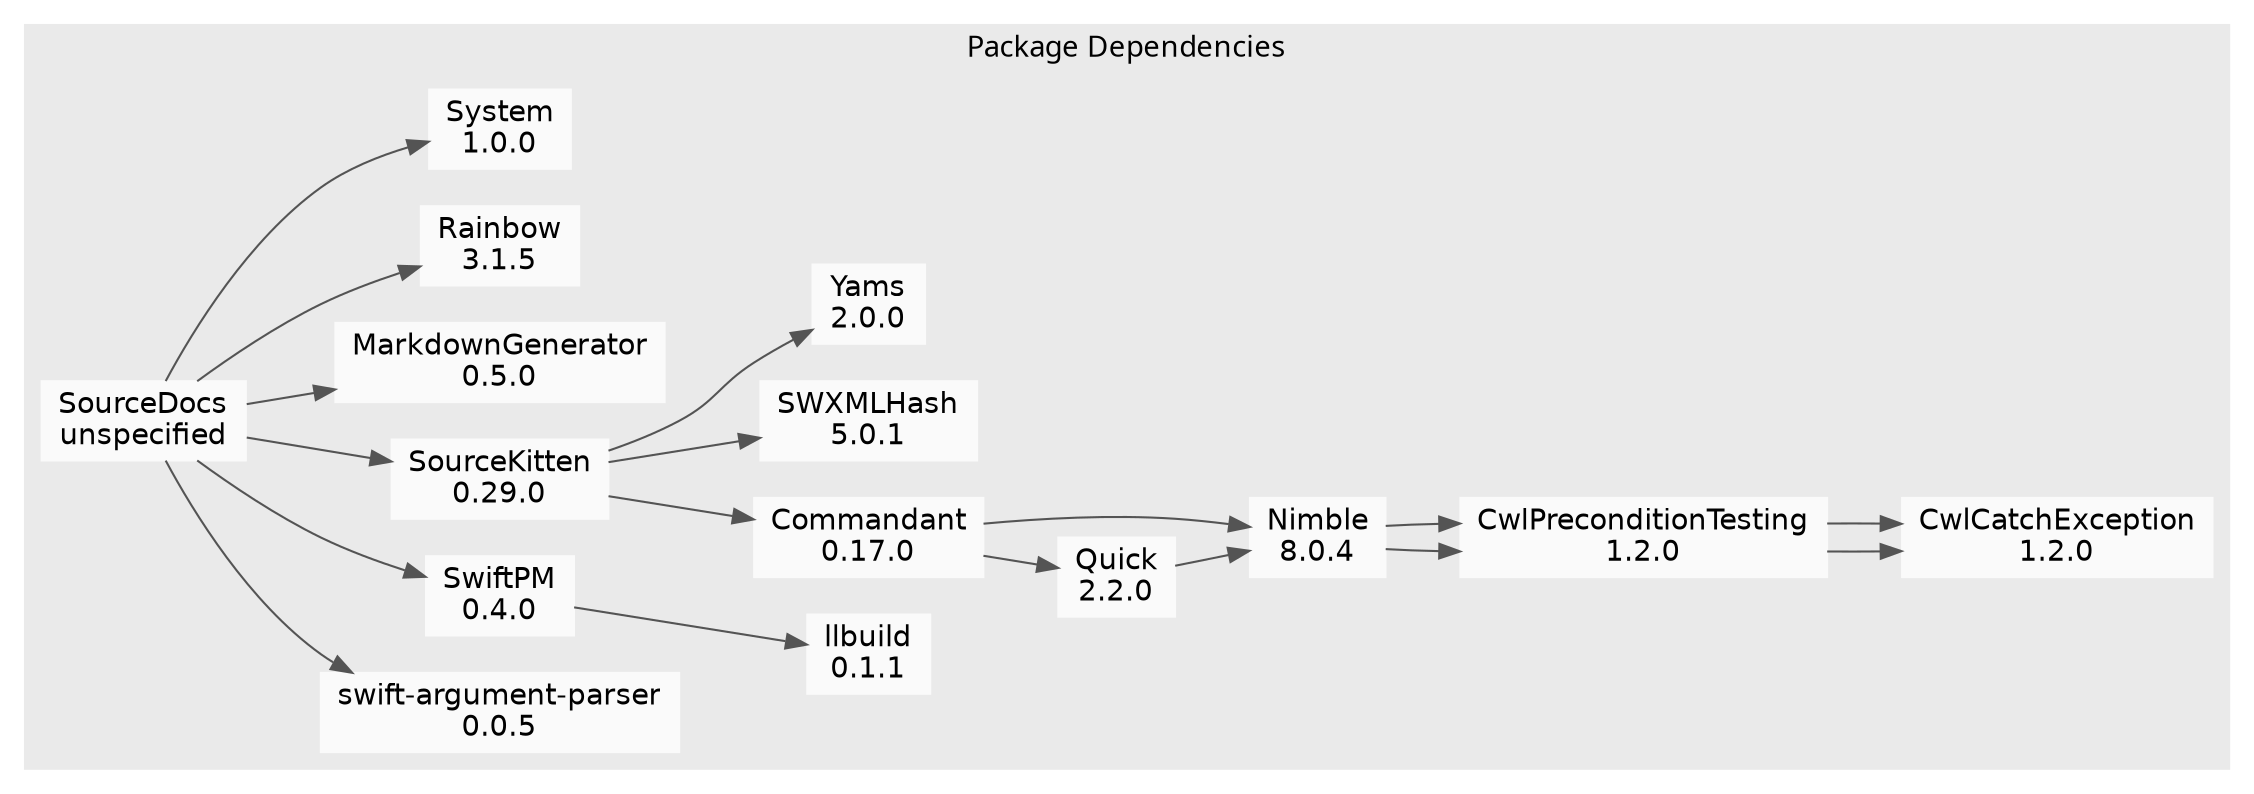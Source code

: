 digraph PackageDependencyGraph {
    rankdir = LR
    graph [fontname="Helvetica-light", style = filled, color = "#eaeaea"]
    node [shape=box, fontname="Helvetica", style=filled, color="#fafafa"]
    edge [color="#545454"]

    subgraph cluster {
        label = "Package Dependencies"
        "SourceDocs\nunspecified" -> "swift-argument-parser\n0.0.5"
        "SourceDocs\nunspecified" -> "SwiftPM\n0.4.0"
        "SourceDocs\nunspecified" -> "SourceKitten\n0.29.0"
        "SourceDocs\nunspecified" -> "MarkdownGenerator\n0.5.0"
        "SourceDocs\nunspecified" -> "Rainbow\n3.1.5"
        "SourceDocs\nunspecified" -> "System\n1.0.0"
        "SwiftPM\n0.4.0" -> "llbuild\n0.1.1"
        "SourceKitten\n0.29.0" -> "Commandant\n0.17.0"
        "SourceKitten\n0.29.0" -> "SWXMLHash\n5.0.1"
        "SourceKitten\n0.29.0" -> "Yams\n2.0.0"
        "Commandant\n0.17.0" -> "Quick\n2.2.0"
        "Commandant\n0.17.0" -> "Nimble\n8.0.4"
        "Quick\n2.2.0" -> "Nimble\n8.0.4"
        "Nimble\n8.0.4" -> "CwlPreconditionTesting\n1.2.0"
        "CwlPreconditionTesting\n1.2.0" -> "CwlCatchException\n1.2.0"
        "Nimble\n8.0.4" -> "CwlPreconditionTesting\n1.2.0"
        "CwlPreconditionTesting\n1.2.0" -> "CwlCatchException\n1.2.0"
    }
}